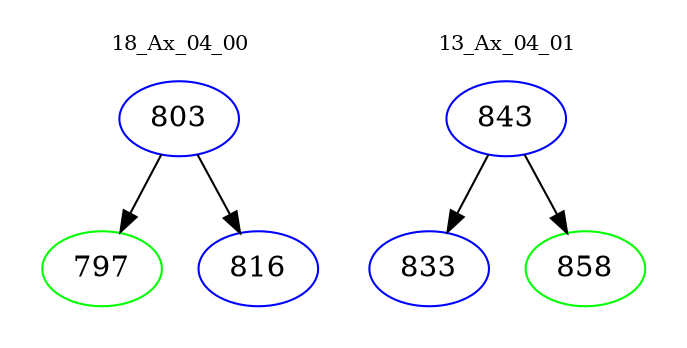 digraph{
subgraph cluster_0 {
color = white
label = "18_Ax_04_00";
fontsize=10;
T0_803 [label="803", color="blue"]
T0_803 -> T0_797 [color="black"]
T0_797 [label="797", color="green"]
T0_803 -> T0_816 [color="black"]
T0_816 [label="816", color="blue"]
}
subgraph cluster_1 {
color = white
label = "13_Ax_04_01";
fontsize=10;
T1_843 [label="843", color="blue"]
T1_843 -> T1_833 [color="black"]
T1_833 [label="833", color="blue"]
T1_843 -> T1_858 [color="black"]
T1_858 [label="858", color="green"]
}
}
